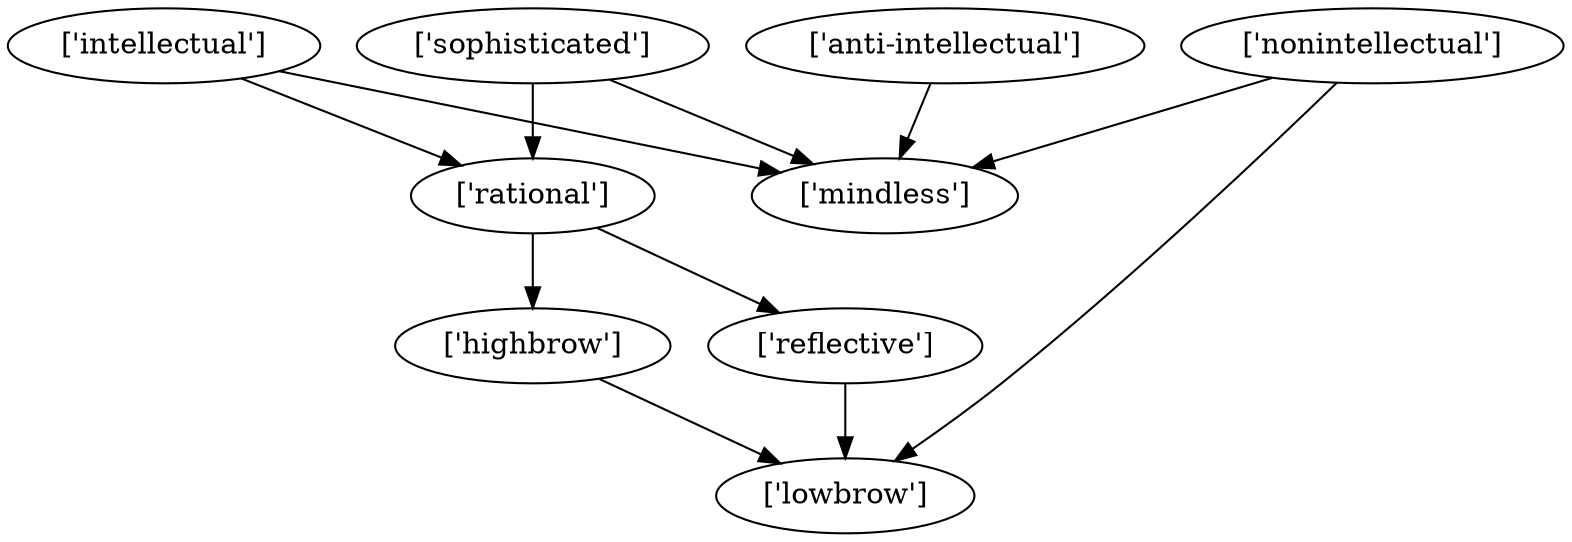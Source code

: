 strict digraph  {
	"['intellectual']" -> "['mindless']";
	"['intellectual']" -> "['rational']";
	"['rational']" -> "['reflective']";
	"['rational']" -> "['highbrow']";
	"['anti-intellectual']" -> "['mindless']";
	"['nonintellectual']" -> "['mindless']";
	"['nonintellectual']" -> "['lowbrow']";
	"['reflective']" -> "['lowbrow']";
	"['highbrow']" -> "['lowbrow']";
	"['sophisticated']" -> "['mindless']";
	"['sophisticated']" -> "['rational']";
}
